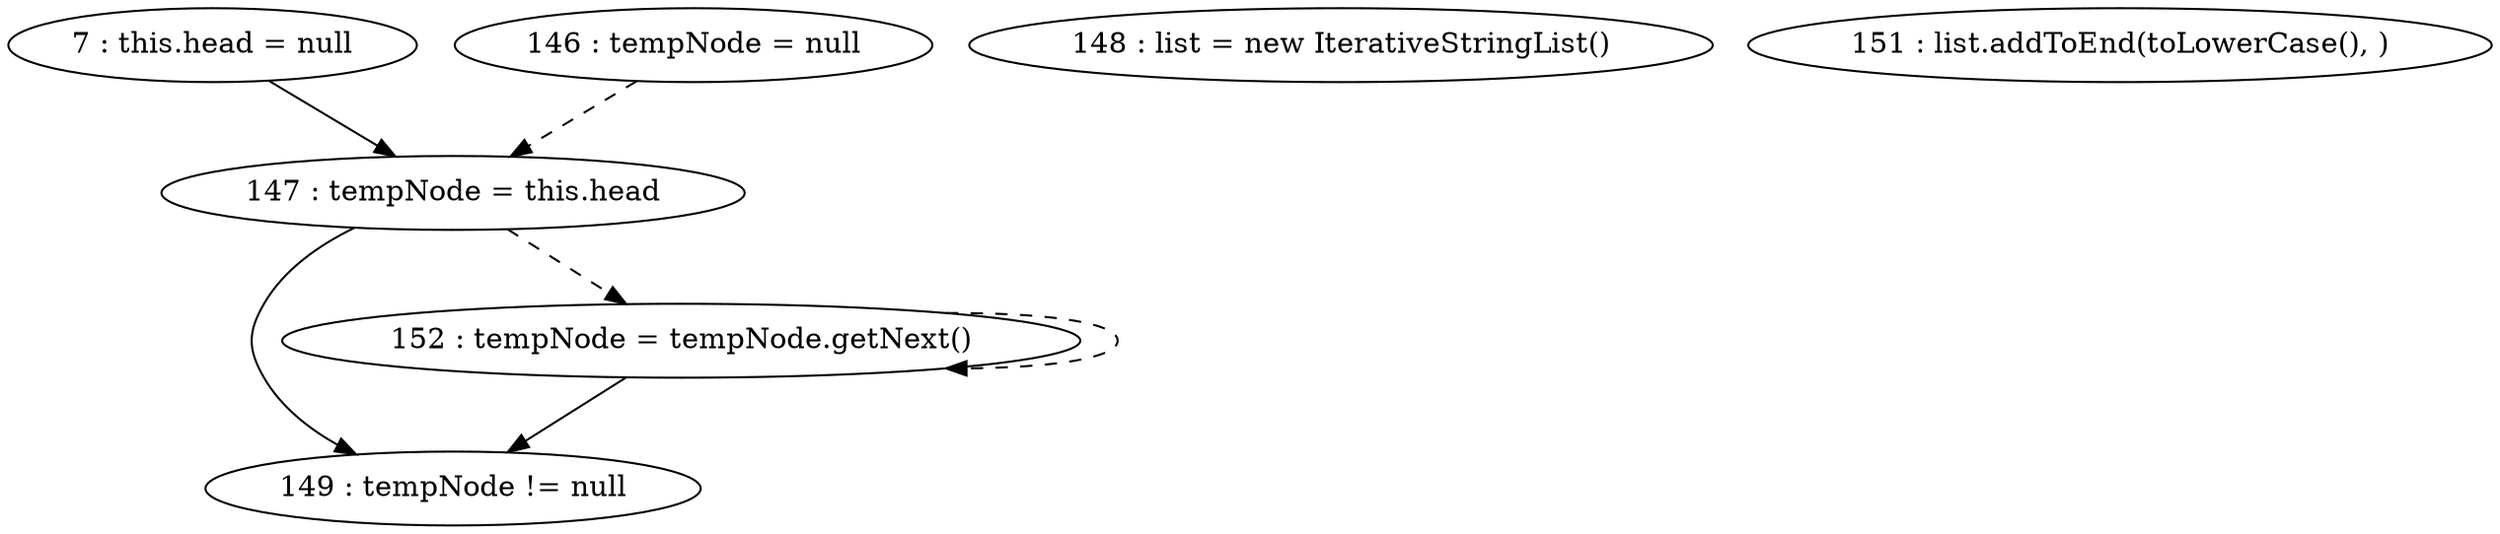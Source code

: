 digraph G {
"7 : this.head = null"
"7 : this.head = null" -> "147 : tempNode = this.head"
"146 : tempNode = null"
"146 : tempNode = null" -> "147 : tempNode = this.head" [style=dashed]
"147 : tempNode = this.head"
"147 : tempNode = this.head" -> "149 : tempNode != null"
"147 : tempNode = this.head" -> "152 : tempNode = tempNode.getNext()" [style=dashed]
"148 : list = new IterativeStringList()"
"149 : tempNode != null"
"151 : list.addToEnd(toLowerCase(), )"
"152 : tempNode = tempNode.getNext()"
"152 : tempNode = tempNode.getNext()" -> "149 : tempNode != null"
"152 : tempNode = tempNode.getNext()" -> "152 : tempNode = tempNode.getNext()" [style=dashed]
"149 : tempNode != null"
}